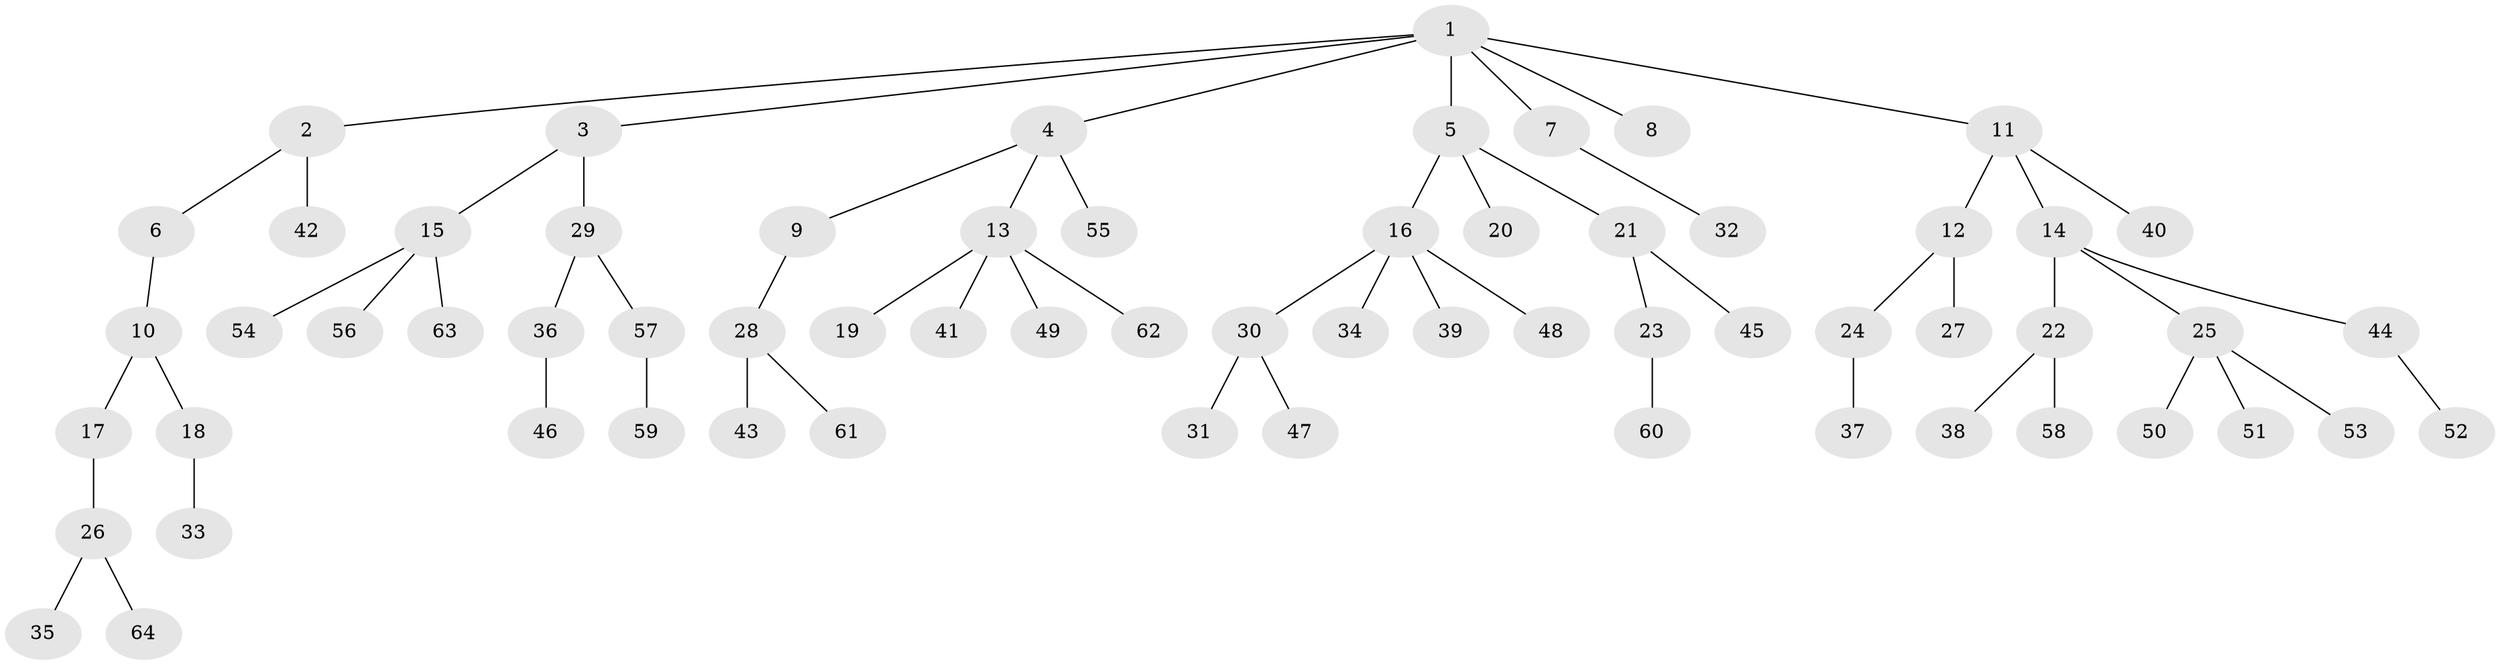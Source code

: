 // coarse degree distribution, {9: 0.022727272727272728, 2: 0.18181818181818182, 5: 0.022727272727272728, 4: 0.09090909090909091, 3: 0.11363636363636363, 1: 0.5681818181818182}
// Generated by graph-tools (version 1.1) at 2025/24/03/03/25 07:24:07]
// undirected, 64 vertices, 63 edges
graph export_dot {
graph [start="1"]
  node [color=gray90,style=filled];
  1;
  2;
  3;
  4;
  5;
  6;
  7;
  8;
  9;
  10;
  11;
  12;
  13;
  14;
  15;
  16;
  17;
  18;
  19;
  20;
  21;
  22;
  23;
  24;
  25;
  26;
  27;
  28;
  29;
  30;
  31;
  32;
  33;
  34;
  35;
  36;
  37;
  38;
  39;
  40;
  41;
  42;
  43;
  44;
  45;
  46;
  47;
  48;
  49;
  50;
  51;
  52;
  53;
  54;
  55;
  56;
  57;
  58;
  59;
  60;
  61;
  62;
  63;
  64;
  1 -- 2;
  1 -- 3;
  1 -- 4;
  1 -- 5;
  1 -- 7;
  1 -- 8;
  1 -- 11;
  2 -- 6;
  2 -- 42;
  3 -- 15;
  3 -- 29;
  4 -- 9;
  4 -- 13;
  4 -- 55;
  5 -- 16;
  5 -- 20;
  5 -- 21;
  6 -- 10;
  7 -- 32;
  9 -- 28;
  10 -- 17;
  10 -- 18;
  11 -- 12;
  11 -- 14;
  11 -- 40;
  12 -- 24;
  12 -- 27;
  13 -- 19;
  13 -- 41;
  13 -- 49;
  13 -- 62;
  14 -- 22;
  14 -- 25;
  14 -- 44;
  15 -- 54;
  15 -- 56;
  15 -- 63;
  16 -- 30;
  16 -- 34;
  16 -- 39;
  16 -- 48;
  17 -- 26;
  18 -- 33;
  21 -- 23;
  21 -- 45;
  22 -- 38;
  22 -- 58;
  23 -- 60;
  24 -- 37;
  25 -- 50;
  25 -- 51;
  25 -- 53;
  26 -- 35;
  26 -- 64;
  28 -- 43;
  28 -- 61;
  29 -- 36;
  29 -- 57;
  30 -- 31;
  30 -- 47;
  36 -- 46;
  44 -- 52;
  57 -- 59;
}
